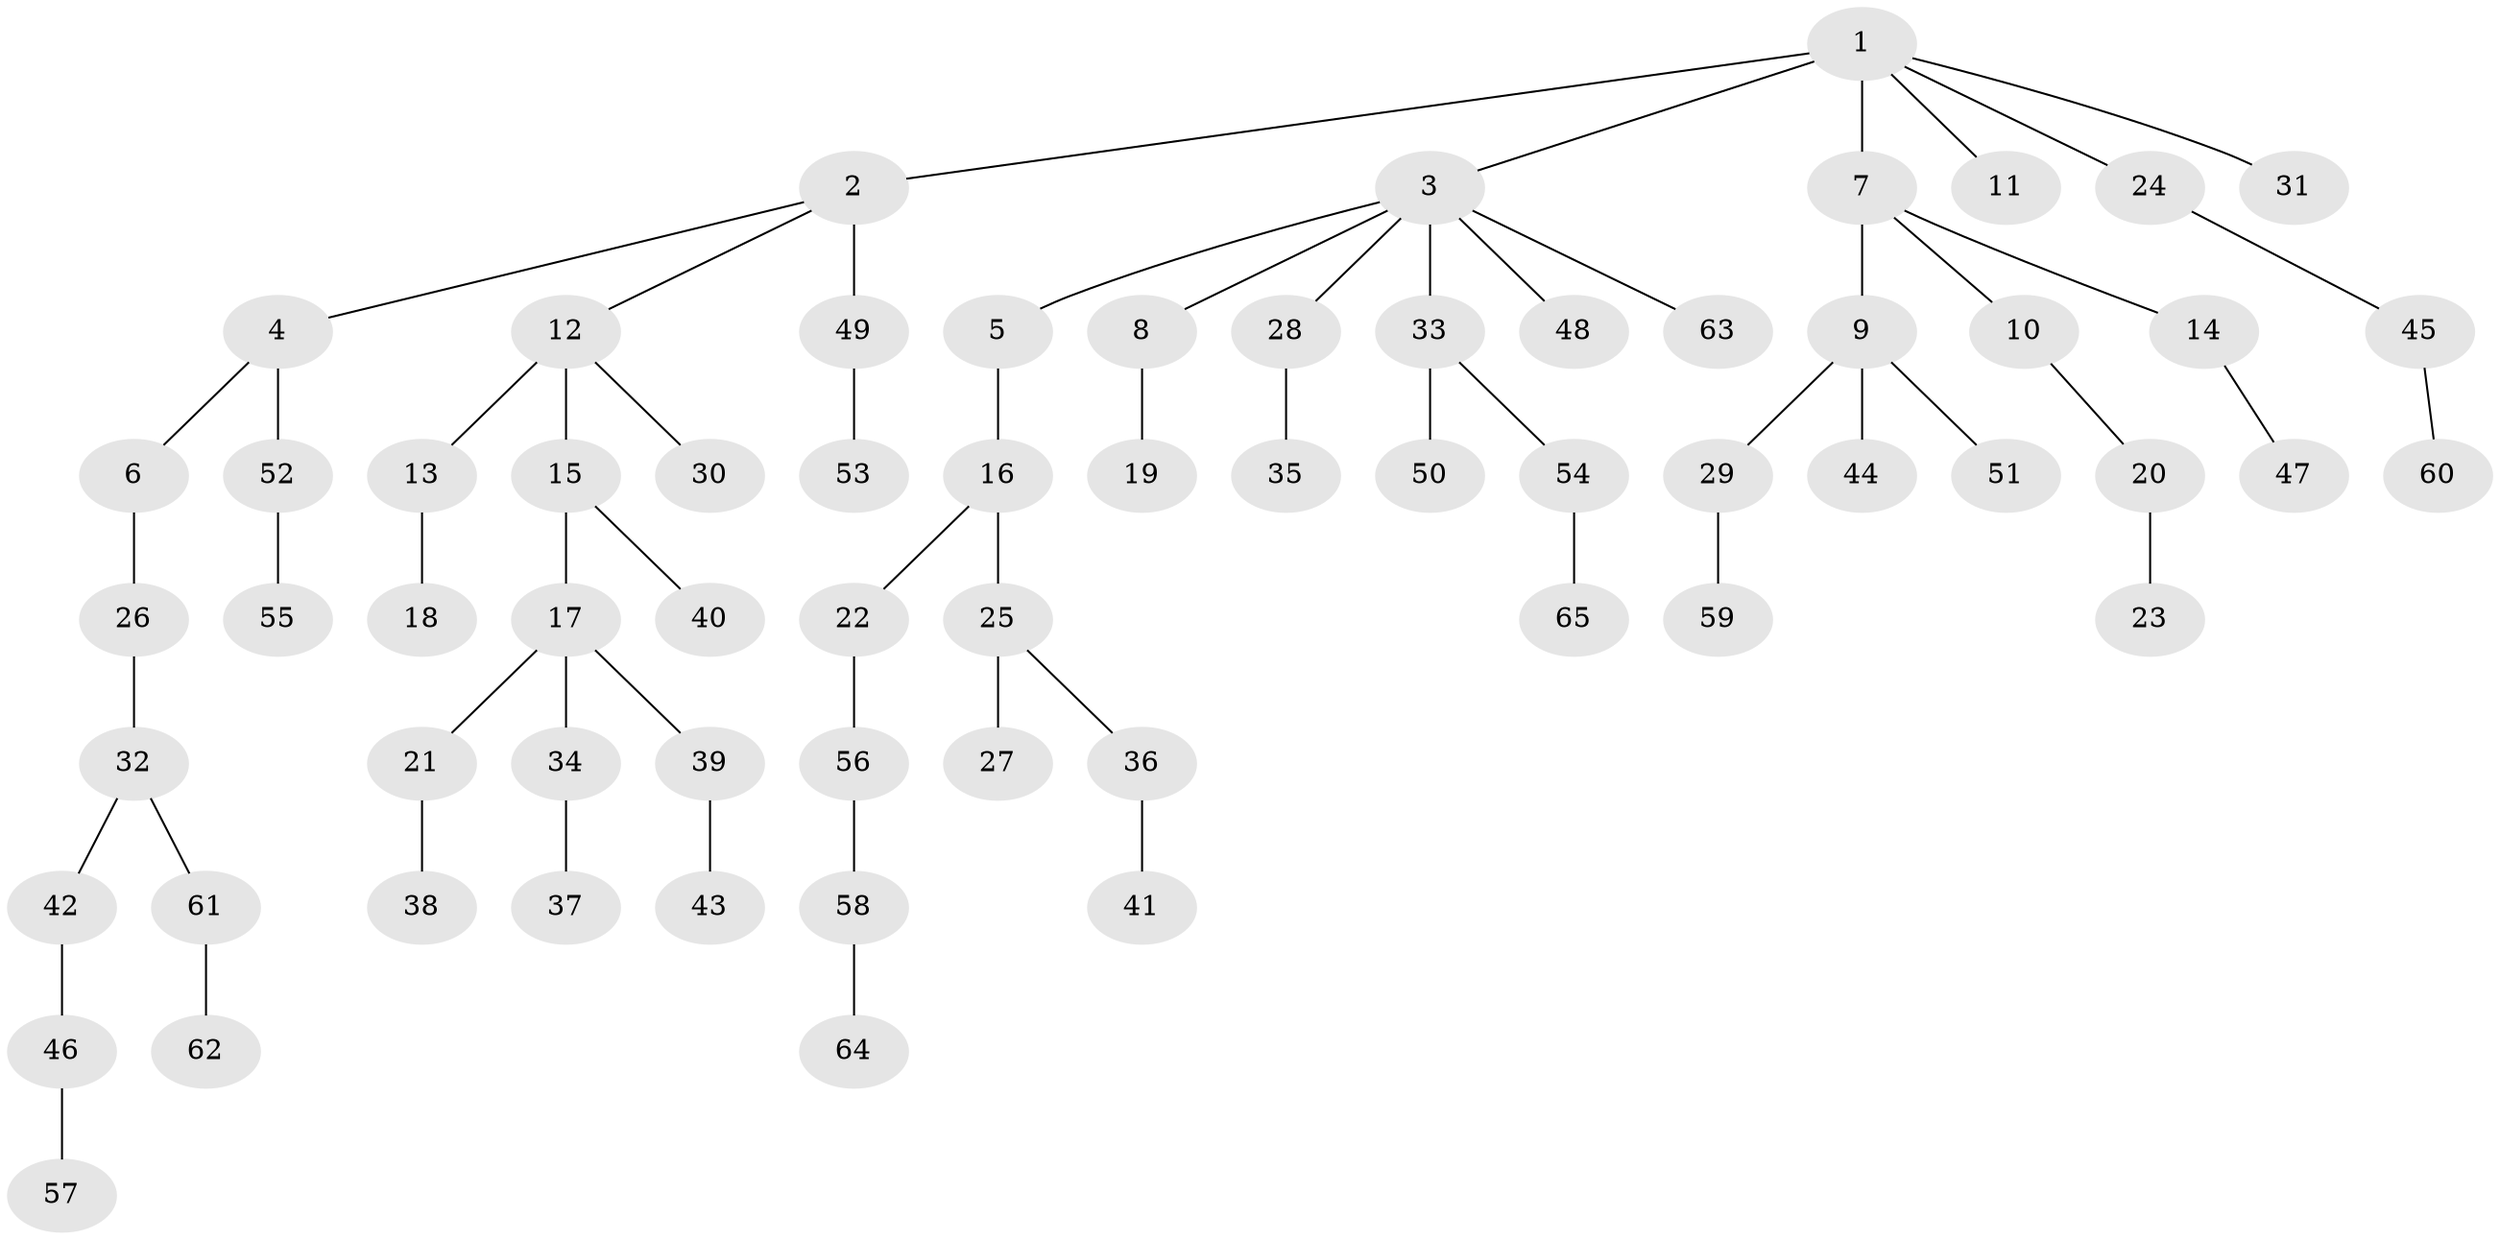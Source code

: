 // original degree distribution, {6: 0.015384615384615385, 7: 0.015384615384615385, 4: 0.06923076923076923, 3: 0.11538461538461539, 2: 0.2230769230769231, 5: 0.038461538461538464, 1: 0.5230769230769231}
// Generated by graph-tools (version 1.1) at 2025/36/03/09/25 02:36:46]
// undirected, 65 vertices, 64 edges
graph export_dot {
graph [start="1"]
  node [color=gray90,style=filled];
  1;
  2;
  3;
  4;
  5;
  6;
  7;
  8;
  9;
  10;
  11;
  12;
  13;
  14;
  15;
  16;
  17;
  18;
  19;
  20;
  21;
  22;
  23;
  24;
  25;
  26;
  27;
  28;
  29;
  30;
  31;
  32;
  33;
  34;
  35;
  36;
  37;
  38;
  39;
  40;
  41;
  42;
  43;
  44;
  45;
  46;
  47;
  48;
  49;
  50;
  51;
  52;
  53;
  54;
  55;
  56;
  57;
  58;
  59;
  60;
  61;
  62;
  63;
  64;
  65;
  1 -- 2 [weight=2.0];
  1 -- 3 [weight=1.0];
  1 -- 7 [weight=1.0];
  1 -- 11 [weight=1.0];
  1 -- 24 [weight=1.0];
  1 -- 31 [weight=1.0];
  2 -- 4 [weight=1.0];
  2 -- 12 [weight=1.0];
  2 -- 49 [weight=1.0];
  3 -- 5 [weight=1.0];
  3 -- 8 [weight=1.0];
  3 -- 28 [weight=1.0];
  3 -- 33 [weight=1.0];
  3 -- 48 [weight=1.0];
  3 -- 63 [weight=1.0];
  4 -- 6 [weight=1.0];
  4 -- 52 [weight=1.0];
  5 -- 16 [weight=1.0];
  6 -- 26 [weight=1.0];
  7 -- 9 [weight=1.0];
  7 -- 10 [weight=1.0];
  7 -- 14 [weight=1.0];
  8 -- 19 [weight=1.0];
  9 -- 29 [weight=1.0];
  9 -- 44 [weight=1.0];
  9 -- 51 [weight=1.0];
  10 -- 20 [weight=1.0];
  12 -- 13 [weight=1.0];
  12 -- 15 [weight=2.0];
  12 -- 30 [weight=1.0];
  13 -- 18 [weight=1.0];
  14 -- 47 [weight=1.0];
  15 -- 17 [weight=1.0];
  15 -- 40 [weight=1.0];
  16 -- 22 [weight=1.0];
  16 -- 25 [weight=1.0];
  17 -- 21 [weight=1.0];
  17 -- 34 [weight=1.0];
  17 -- 39 [weight=1.0];
  20 -- 23 [weight=2.0];
  21 -- 38 [weight=1.0];
  22 -- 56 [weight=1.0];
  24 -- 45 [weight=1.0];
  25 -- 27 [weight=1.0];
  25 -- 36 [weight=1.0];
  26 -- 32 [weight=1.0];
  28 -- 35 [weight=1.0];
  29 -- 59 [weight=1.0];
  32 -- 42 [weight=1.0];
  32 -- 61 [weight=1.0];
  33 -- 50 [weight=1.0];
  33 -- 54 [weight=1.0];
  34 -- 37 [weight=3.0];
  36 -- 41 [weight=1.0];
  39 -- 43 [weight=3.0];
  42 -- 46 [weight=2.0];
  45 -- 60 [weight=1.0];
  46 -- 57 [weight=1.0];
  49 -- 53 [weight=1.0];
  52 -- 55 [weight=1.0];
  54 -- 65 [weight=1.0];
  56 -- 58 [weight=1.0];
  58 -- 64 [weight=1.0];
  61 -- 62 [weight=1.0];
}
